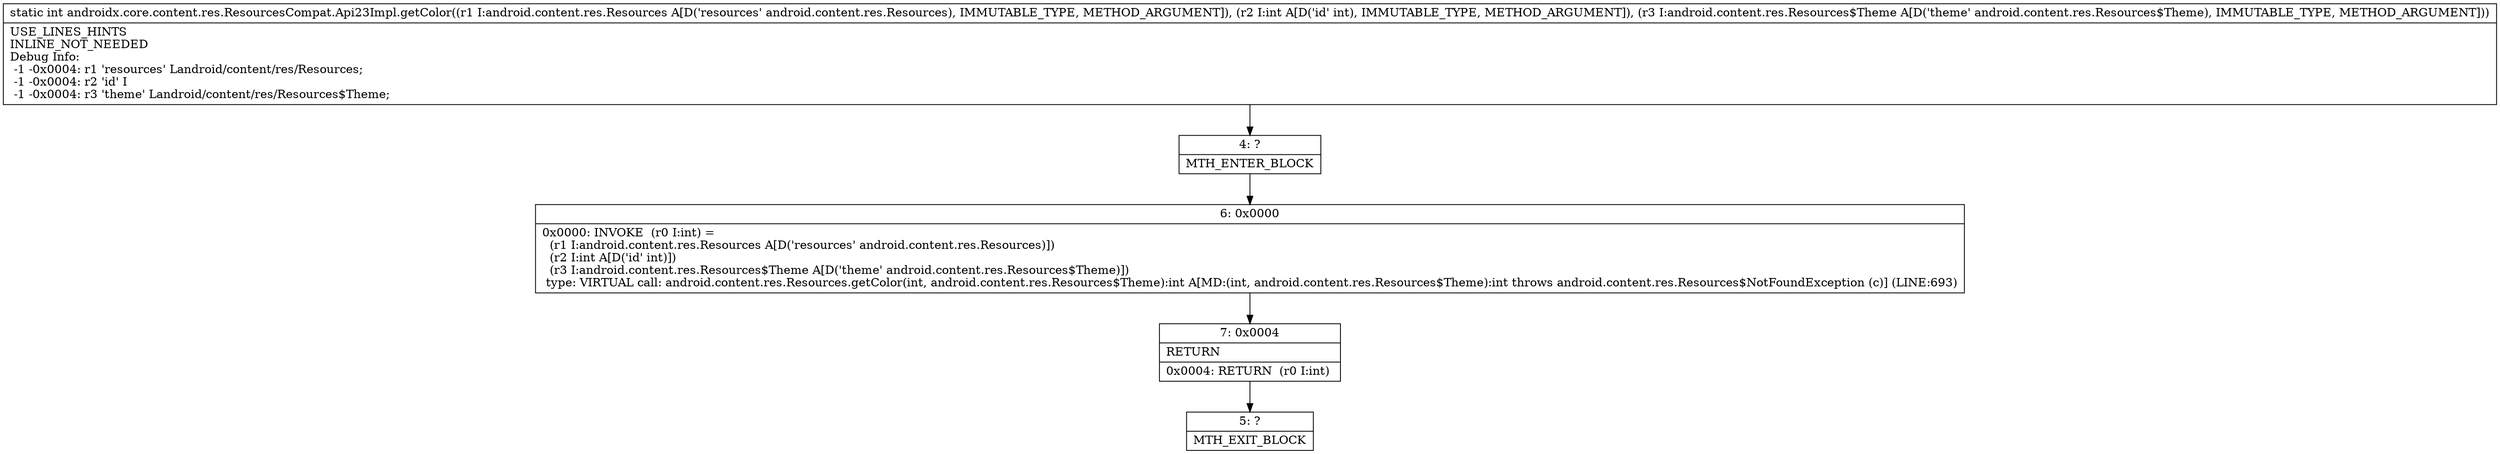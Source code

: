 digraph "CFG forandroidx.core.content.res.ResourcesCompat.Api23Impl.getColor(Landroid\/content\/res\/Resources;ILandroid\/content\/res\/Resources$Theme;)I" {
Node_4 [shape=record,label="{4\:\ ?|MTH_ENTER_BLOCK\l}"];
Node_6 [shape=record,label="{6\:\ 0x0000|0x0000: INVOKE  (r0 I:int) = \l  (r1 I:android.content.res.Resources A[D('resources' android.content.res.Resources)])\l  (r2 I:int A[D('id' int)])\l  (r3 I:android.content.res.Resources$Theme A[D('theme' android.content.res.Resources$Theme)])\l type: VIRTUAL call: android.content.res.Resources.getColor(int, android.content.res.Resources$Theme):int A[MD:(int, android.content.res.Resources$Theme):int throws android.content.res.Resources$NotFoundException (c)] (LINE:693)\l}"];
Node_7 [shape=record,label="{7\:\ 0x0004|RETURN\l|0x0004: RETURN  (r0 I:int) \l}"];
Node_5 [shape=record,label="{5\:\ ?|MTH_EXIT_BLOCK\l}"];
MethodNode[shape=record,label="{static int androidx.core.content.res.ResourcesCompat.Api23Impl.getColor((r1 I:android.content.res.Resources A[D('resources' android.content.res.Resources), IMMUTABLE_TYPE, METHOD_ARGUMENT]), (r2 I:int A[D('id' int), IMMUTABLE_TYPE, METHOD_ARGUMENT]), (r3 I:android.content.res.Resources$Theme A[D('theme' android.content.res.Resources$Theme), IMMUTABLE_TYPE, METHOD_ARGUMENT]))  | USE_LINES_HINTS\lINLINE_NOT_NEEDED\lDebug Info:\l  \-1 \-0x0004: r1 'resources' Landroid\/content\/res\/Resources;\l  \-1 \-0x0004: r2 'id' I\l  \-1 \-0x0004: r3 'theme' Landroid\/content\/res\/Resources$Theme;\l}"];
MethodNode -> Node_4;Node_4 -> Node_6;
Node_6 -> Node_7;
Node_7 -> Node_5;
}

